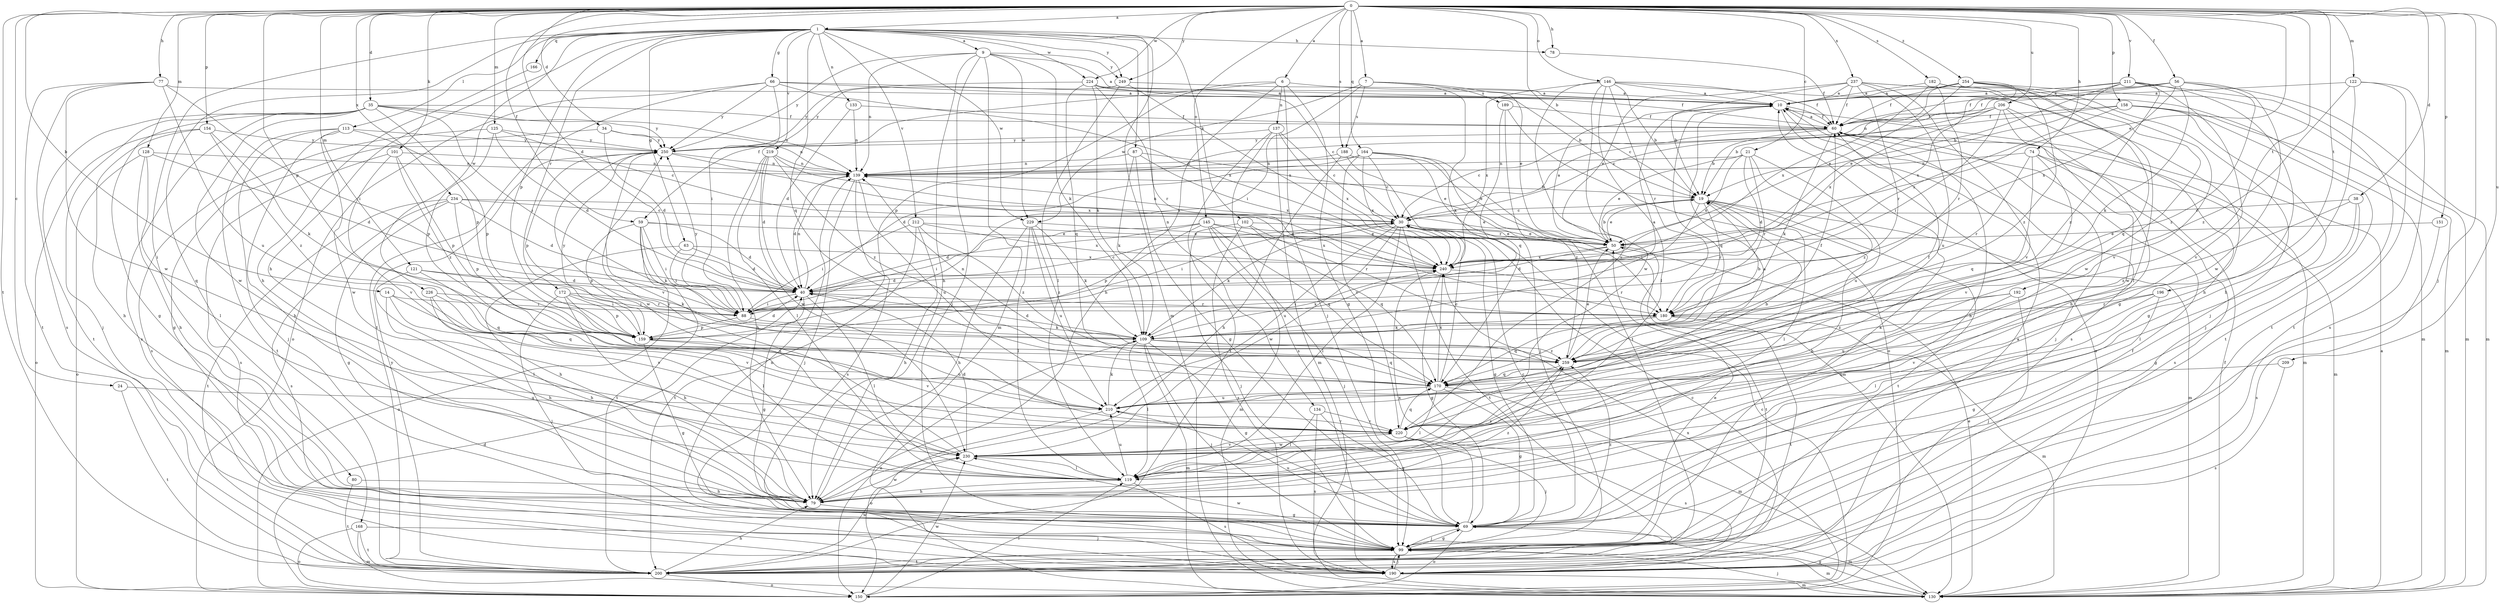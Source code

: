 strict digraph  {
0;
1;
6;
7;
9;
10;
14;
19;
21;
24;
30;
34;
35;
38;
40;
50;
56;
59;
60;
63;
66;
69;
74;
77;
78;
79;
80;
87;
88;
99;
101;
102;
109;
113;
119;
121;
122;
125;
128;
130;
133;
134;
137;
139;
145;
146;
150;
151;
154;
158;
159;
164;
166;
168;
170;
172;
180;
182;
188;
189;
190;
192;
196;
200;
206;
209;
210;
211;
212;
219;
220;
224;
226;
229;
230;
234;
237;
240;
249;
250;
254;
259;
0 -> 1  [label=a];
0 -> 6  [label=a];
0 -> 7  [label=a];
0 -> 14  [label=b];
0 -> 19  [label=b];
0 -> 21  [label=c];
0 -> 24  [label=c];
0 -> 34  [label=d];
0 -> 35  [label=d];
0 -> 38  [label=d];
0 -> 40  [label=d];
0 -> 50  [label=e];
0 -> 56  [label=f];
0 -> 59  [label=f];
0 -> 74  [label=h];
0 -> 77  [label=h];
0 -> 78  [label=h];
0 -> 99  [label=j];
0 -> 101  [label=k];
0 -> 121  [label=m];
0 -> 122  [label=m];
0 -> 125  [label=m];
0 -> 128  [label=m];
0 -> 145  [label=o];
0 -> 146  [label=o];
0 -> 151  [label=p];
0 -> 154  [label=p];
0 -> 158  [label=p];
0 -> 159  [label=p];
0 -> 164  [label=q];
0 -> 182  [label=s];
0 -> 188  [label=s];
0 -> 192  [label=t];
0 -> 196  [label=t];
0 -> 200  [label=t];
0 -> 206  [label=u];
0 -> 209  [label=u];
0 -> 211  [label=v];
0 -> 224  [label=w];
0 -> 234  [label=x];
0 -> 237  [label=x];
0 -> 249  [label=y];
0 -> 254  [label=z];
1 -> 9  [label=a];
1 -> 63  [label=g];
1 -> 66  [label=g];
1 -> 78  [label=h];
1 -> 79  [label=h];
1 -> 80  [label=i];
1 -> 87  [label=i];
1 -> 102  [label=k];
1 -> 113  [label=l];
1 -> 130  [label=m];
1 -> 133  [label=n];
1 -> 134  [label=n];
1 -> 159  [label=p];
1 -> 166  [label=q];
1 -> 168  [label=q];
1 -> 170  [label=q];
1 -> 172  [label=r];
1 -> 212  [label=v];
1 -> 219  [label=v];
1 -> 224  [label=w];
1 -> 226  [label=w];
1 -> 229  [label=w];
1 -> 249  [label=y];
6 -> 10  [label=a];
6 -> 59  [label=f];
6 -> 69  [label=g];
6 -> 79  [label=h];
6 -> 99  [label=j];
6 -> 137  [label=n];
6 -> 159  [label=p];
7 -> 50  [label=e];
7 -> 88  [label=i];
7 -> 109  [label=k];
7 -> 188  [label=s];
7 -> 189  [label=s];
7 -> 229  [label=w];
9 -> 10  [label=a];
9 -> 79  [label=h];
9 -> 99  [label=j];
9 -> 109  [label=k];
9 -> 130  [label=m];
9 -> 139  [label=n];
9 -> 229  [label=w];
9 -> 249  [label=y];
9 -> 250  [label=y];
10 -> 60  [label=f];
10 -> 150  [label=o];
10 -> 170  [label=q];
10 -> 190  [label=s];
14 -> 79  [label=h];
14 -> 88  [label=i];
14 -> 170  [label=q];
14 -> 220  [label=v];
19 -> 30  [label=c];
19 -> 50  [label=e];
19 -> 79  [label=h];
19 -> 88  [label=i];
19 -> 119  [label=l];
19 -> 130  [label=m];
19 -> 180  [label=r];
19 -> 200  [label=t];
21 -> 40  [label=d];
21 -> 50  [label=e];
21 -> 139  [label=n];
21 -> 180  [label=r];
21 -> 210  [label=u];
21 -> 240  [label=x];
21 -> 259  [label=z];
24 -> 200  [label=t];
24 -> 210  [label=u];
30 -> 50  [label=e];
30 -> 69  [label=g];
30 -> 88  [label=i];
30 -> 109  [label=k];
30 -> 119  [label=l];
30 -> 139  [label=n];
30 -> 200  [label=t];
30 -> 210  [label=u];
30 -> 230  [label=w];
34 -> 40  [label=d];
34 -> 69  [label=g];
34 -> 139  [label=n];
34 -> 250  [label=y];
35 -> 60  [label=f];
35 -> 69  [label=g];
35 -> 88  [label=i];
35 -> 99  [label=j];
35 -> 139  [label=n];
35 -> 159  [label=p];
35 -> 190  [label=s];
35 -> 200  [label=t];
35 -> 230  [label=w];
35 -> 250  [label=y];
38 -> 30  [label=c];
38 -> 69  [label=g];
38 -> 119  [label=l];
38 -> 259  [label=z];
40 -> 30  [label=c];
40 -> 69  [label=g];
40 -> 88  [label=i];
40 -> 119  [label=l];
40 -> 139  [label=n];
40 -> 180  [label=r];
50 -> 10  [label=a];
50 -> 19  [label=b];
50 -> 40  [label=d];
50 -> 200  [label=t];
50 -> 240  [label=x];
56 -> 10  [label=a];
56 -> 60  [label=f];
56 -> 109  [label=k];
56 -> 130  [label=m];
56 -> 139  [label=n];
56 -> 230  [label=w];
56 -> 240  [label=x];
56 -> 259  [label=z];
59 -> 40  [label=d];
59 -> 50  [label=e];
59 -> 88  [label=i];
59 -> 109  [label=k];
59 -> 150  [label=o];
59 -> 159  [label=p];
59 -> 200  [label=t];
60 -> 10  [label=a];
60 -> 19  [label=b];
60 -> 30  [label=c];
60 -> 79  [label=h];
60 -> 99  [label=j];
60 -> 109  [label=k];
60 -> 130  [label=m];
60 -> 250  [label=y];
63 -> 40  [label=d];
63 -> 79  [label=h];
63 -> 88  [label=i];
63 -> 240  [label=x];
66 -> 10  [label=a];
66 -> 60  [label=f];
66 -> 88  [label=i];
66 -> 150  [label=o];
66 -> 200  [label=t];
66 -> 240  [label=x];
66 -> 250  [label=y];
69 -> 30  [label=c];
69 -> 99  [label=j];
69 -> 130  [label=m];
69 -> 150  [label=o];
69 -> 210  [label=u];
69 -> 240  [label=x];
69 -> 259  [label=z];
74 -> 130  [label=m];
74 -> 139  [label=n];
74 -> 170  [label=q];
74 -> 180  [label=r];
74 -> 190  [label=s];
74 -> 220  [label=v];
77 -> 10  [label=a];
77 -> 88  [label=i];
77 -> 190  [label=s];
77 -> 200  [label=t];
77 -> 210  [label=u];
77 -> 230  [label=w];
78 -> 60  [label=f];
79 -> 69  [label=g];
79 -> 230  [label=w];
79 -> 259  [label=z];
80 -> 79  [label=h];
80 -> 200  [label=t];
87 -> 50  [label=e];
87 -> 69  [label=g];
87 -> 109  [label=k];
87 -> 139  [label=n];
87 -> 240  [label=x];
88 -> 109  [label=k];
88 -> 159  [label=p];
88 -> 250  [label=y];
99 -> 10  [label=a];
99 -> 50  [label=e];
99 -> 69  [label=g];
99 -> 130  [label=m];
99 -> 139  [label=n];
99 -> 190  [label=s];
99 -> 200  [label=t];
99 -> 230  [label=w];
101 -> 139  [label=n];
101 -> 159  [label=p];
101 -> 190  [label=s];
101 -> 220  [label=v];
101 -> 259  [label=z];
102 -> 50  [label=e];
102 -> 99  [label=j];
102 -> 170  [label=q];
102 -> 180  [label=r];
102 -> 190  [label=s];
109 -> 10  [label=a];
109 -> 19  [label=b];
109 -> 40  [label=d];
109 -> 69  [label=g];
109 -> 99  [label=j];
109 -> 119  [label=l];
109 -> 130  [label=m];
109 -> 150  [label=o];
109 -> 170  [label=q];
109 -> 240  [label=x];
109 -> 259  [label=z];
113 -> 79  [label=h];
113 -> 99  [label=j];
113 -> 159  [label=p];
113 -> 200  [label=t];
113 -> 230  [label=w];
113 -> 250  [label=y];
119 -> 79  [label=h];
119 -> 190  [label=s];
119 -> 210  [label=u];
119 -> 259  [label=z];
121 -> 40  [label=d];
121 -> 109  [label=k];
121 -> 119  [label=l];
121 -> 170  [label=q];
122 -> 10  [label=a];
122 -> 79  [label=h];
122 -> 190  [label=s];
122 -> 200  [label=t];
122 -> 259  [label=z];
125 -> 30  [label=c];
125 -> 40  [label=d];
125 -> 159  [label=p];
125 -> 190  [label=s];
125 -> 250  [label=y];
128 -> 40  [label=d];
128 -> 79  [label=h];
128 -> 119  [label=l];
128 -> 139  [label=n];
128 -> 150  [label=o];
130 -> 10  [label=a];
130 -> 50  [label=e];
130 -> 60  [label=f];
130 -> 69  [label=g];
130 -> 99  [label=j];
133 -> 40  [label=d];
133 -> 60  [label=f];
133 -> 139  [label=n];
134 -> 69  [label=g];
134 -> 119  [label=l];
134 -> 190  [label=s];
134 -> 220  [label=v];
137 -> 30  [label=c];
137 -> 130  [label=m];
137 -> 190  [label=s];
137 -> 200  [label=t];
137 -> 240  [label=x];
137 -> 250  [label=y];
139 -> 19  [label=b];
139 -> 40  [label=d];
139 -> 99  [label=j];
139 -> 190  [label=s];
139 -> 210  [label=u];
145 -> 40  [label=d];
145 -> 50  [label=e];
145 -> 88  [label=i];
145 -> 99  [label=j];
145 -> 130  [label=m];
145 -> 159  [label=p];
145 -> 170  [label=q];
145 -> 240  [label=x];
146 -> 10  [label=a];
146 -> 19  [label=b];
146 -> 60  [label=f];
146 -> 69  [label=g];
146 -> 119  [label=l];
146 -> 180  [label=r];
146 -> 220  [label=v];
146 -> 230  [label=w];
146 -> 240  [label=x];
150 -> 30  [label=c];
150 -> 40  [label=d];
150 -> 119  [label=l];
150 -> 230  [label=w];
150 -> 240  [label=x];
151 -> 50  [label=e];
151 -> 190  [label=s];
154 -> 79  [label=h];
154 -> 109  [label=k];
154 -> 150  [label=o];
154 -> 250  [label=y];
154 -> 259  [label=z];
158 -> 30  [label=c];
158 -> 60  [label=f];
158 -> 99  [label=j];
158 -> 130  [label=m];
158 -> 200  [label=t];
158 -> 240  [label=x];
159 -> 40  [label=d];
159 -> 69  [label=g];
159 -> 210  [label=u];
159 -> 220  [label=v];
159 -> 250  [label=y];
164 -> 30  [label=c];
164 -> 40  [label=d];
164 -> 99  [label=j];
164 -> 130  [label=m];
164 -> 139  [label=n];
164 -> 220  [label=v];
164 -> 240  [label=x];
164 -> 259  [label=z];
166 -> 79  [label=h];
168 -> 99  [label=j];
168 -> 130  [label=m];
168 -> 150  [label=o];
168 -> 200  [label=t];
170 -> 30  [label=c];
170 -> 60  [label=f];
170 -> 69  [label=g];
170 -> 119  [label=l];
170 -> 130  [label=m];
170 -> 210  [label=u];
170 -> 240  [label=x];
172 -> 79  [label=h];
172 -> 88  [label=i];
172 -> 99  [label=j];
172 -> 119  [label=l];
172 -> 159  [label=p];
172 -> 180  [label=r];
180 -> 109  [label=k];
180 -> 130  [label=m];
180 -> 170  [label=q];
180 -> 200  [label=t];
182 -> 10  [label=a];
182 -> 180  [label=r];
182 -> 230  [label=w];
182 -> 240  [label=x];
182 -> 259  [label=z];
188 -> 50  [label=e];
188 -> 79  [label=h];
188 -> 139  [label=n];
188 -> 180  [label=r];
189 -> 60  [label=f];
189 -> 150  [label=o];
189 -> 170  [label=q];
189 -> 200  [label=t];
190 -> 10  [label=a];
190 -> 30  [label=c];
190 -> 99  [label=j];
190 -> 130  [label=m];
192 -> 88  [label=i];
192 -> 99  [label=j];
192 -> 210  [label=u];
192 -> 259  [label=z];
196 -> 69  [label=g];
196 -> 119  [label=l];
196 -> 180  [label=r];
196 -> 220  [label=v];
200 -> 60  [label=f];
200 -> 79  [label=h];
200 -> 150  [label=o];
200 -> 230  [label=w];
200 -> 250  [label=y];
206 -> 19  [label=b];
206 -> 60  [label=f];
206 -> 69  [label=g];
206 -> 79  [label=h];
206 -> 88  [label=i];
206 -> 230  [label=w];
206 -> 240  [label=x];
209 -> 170  [label=q];
209 -> 190  [label=s];
210 -> 19  [label=b];
210 -> 109  [label=k];
210 -> 150  [label=o];
210 -> 220  [label=v];
211 -> 10  [label=a];
211 -> 19  [label=b];
211 -> 50  [label=e];
211 -> 60  [label=f];
211 -> 79  [label=h];
211 -> 200  [label=t];
211 -> 220  [label=v];
211 -> 259  [label=z];
212 -> 50  [label=e];
212 -> 79  [label=h];
212 -> 88  [label=i];
212 -> 200  [label=t];
212 -> 240  [label=x];
212 -> 259  [label=z];
219 -> 40  [label=d];
219 -> 79  [label=h];
219 -> 119  [label=l];
219 -> 139  [label=n];
219 -> 230  [label=w];
219 -> 240  [label=x];
219 -> 259  [label=z];
220 -> 10  [label=a];
220 -> 99  [label=j];
220 -> 170  [label=q];
220 -> 190  [label=s];
220 -> 230  [label=w];
224 -> 10  [label=a];
224 -> 19  [label=b];
224 -> 30  [label=c];
224 -> 109  [label=k];
224 -> 170  [label=q];
224 -> 180  [label=r];
224 -> 250  [label=y];
226 -> 79  [label=h];
226 -> 88  [label=i];
226 -> 210  [label=u];
226 -> 220  [label=v];
229 -> 50  [label=e];
229 -> 79  [label=h];
229 -> 109  [label=k];
229 -> 119  [label=l];
229 -> 210  [label=u];
229 -> 259  [label=z];
230 -> 40  [label=d];
230 -> 119  [label=l];
230 -> 220  [label=v];
230 -> 250  [label=y];
234 -> 30  [label=c];
234 -> 40  [label=d];
234 -> 50  [label=e];
234 -> 69  [label=g];
234 -> 159  [label=p];
234 -> 190  [label=s];
234 -> 200  [label=t];
237 -> 10  [label=a];
237 -> 19  [label=b];
237 -> 50  [label=e];
237 -> 60  [label=f];
237 -> 119  [label=l];
237 -> 130  [label=m];
237 -> 180  [label=r];
237 -> 210  [label=u];
237 -> 220  [label=v];
240 -> 40  [label=d];
240 -> 69  [label=g];
240 -> 180  [label=r];
249 -> 10  [label=a];
249 -> 119  [label=l];
249 -> 240  [label=x];
249 -> 250  [label=y];
250 -> 139  [label=n];
250 -> 159  [label=p];
250 -> 220  [label=v];
250 -> 230  [label=w];
250 -> 240  [label=x];
254 -> 10  [label=a];
254 -> 30  [label=c];
254 -> 50  [label=e];
254 -> 60  [label=f];
254 -> 99  [label=j];
254 -> 130  [label=m];
254 -> 170  [label=q];
254 -> 220  [label=v];
254 -> 240  [label=x];
259 -> 50  [label=e];
259 -> 60  [label=f];
259 -> 139  [label=n];
259 -> 170  [label=q];
}
